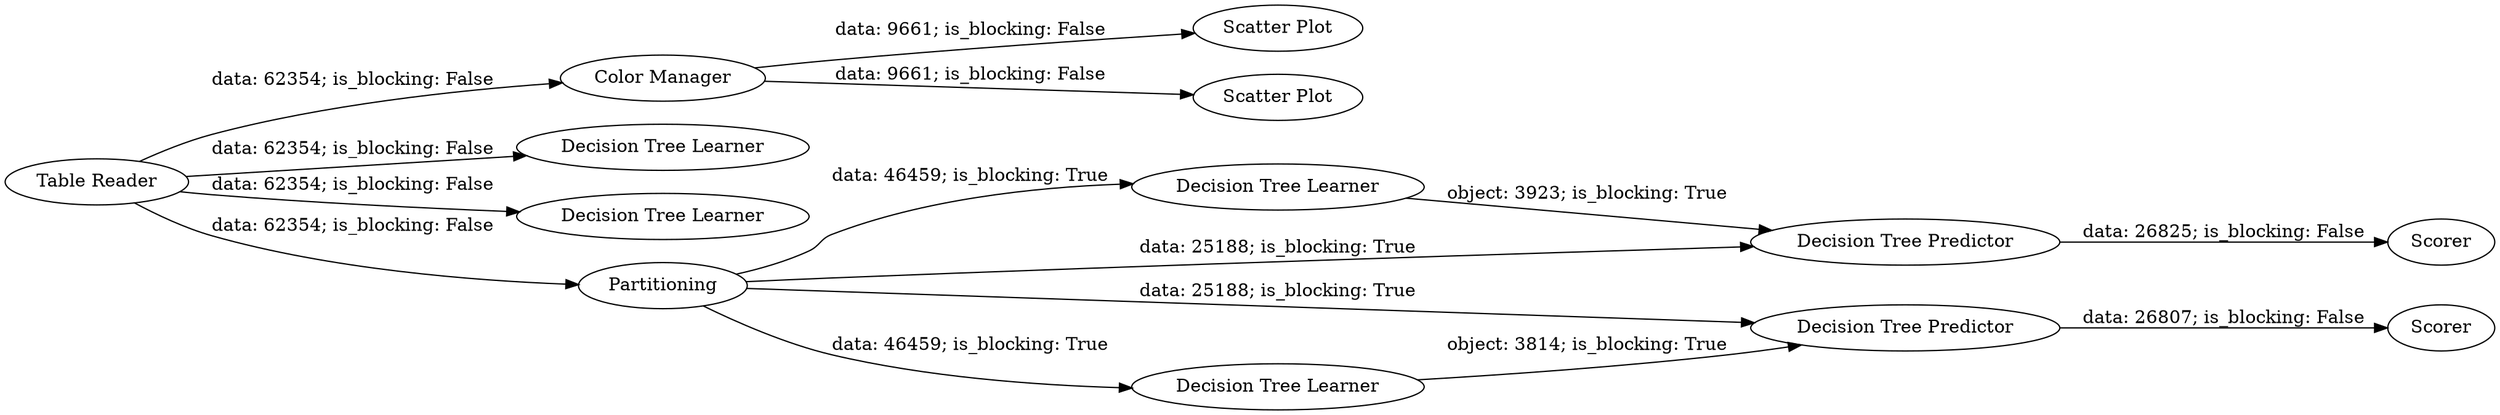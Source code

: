 digraph {
	"3975256704571552206_88" [label="Decision Tree Learner"]
	"3975256704571552206_93" [label=Scorer]
	"3975256704571552206_90" [label=Scorer]
	"3975256704571552206_81" [label="Color Manager"]
	"3975256704571552206_95" [label="Table Reader"]
	"3975256704571552206_85" [label="Decision Tree Learner"]
	"3975256704571552206_89" [label="Decision Tree Predictor"]
	"3975256704571552206_92" [label="Decision Tree Predictor"]
	"3975256704571552206_83" [label="Scatter Plot"]
	"3975256704571552206_87" [label="Decision Tree Learner"]
	"3975256704571552206_86" [label=Partitioning]
	"3975256704571552206_84" [label="Scatter Plot"]
	"3975256704571552206_91" [label="Decision Tree Learner"]
	"3975256704571552206_86" -> "3975256704571552206_91" [label="data: 46459; is_blocking: True"]
	"3975256704571552206_86" -> "3975256704571552206_88" [label="data: 46459; is_blocking: True"]
	"3975256704571552206_91" -> "3975256704571552206_92" [label="object: 3814; is_blocking: True"]
	"3975256704571552206_81" -> "3975256704571552206_83" [label="data: 9661; is_blocking: False"]
	"3975256704571552206_89" -> "3975256704571552206_90" [label="data: 26825; is_blocking: False"]
	"3975256704571552206_95" -> "3975256704571552206_87" [label="data: 62354; is_blocking: False"]
	"3975256704571552206_86" -> "3975256704571552206_89" [label="data: 25188; is_blocking: True"]
	"3975256704571552206_92" -> "3975256704571552206_93" [label="data: 26807; is_blocking: False"]
	"3975256704571552206_95" -> "3975256704571552206_81" [label="data: 62354; is_blocking: False"]
	"3975256704571552206_86" -> "3975256704571552206_92" [label="data: 25188; is_blocking: True"]
	"3975256704571552206_81" -> "3975256704571552206_84" [label="data: 9661; is_blocking: False"]
	"3975256704571552206_95" -> "3975256704571552206_86" [label="data: 62354; is_blocking: False"]
	"3975256704571552206_95" -> "3975256704571552206_85" [label="data: 62354; is_blocking: False"]
	"3975256704571552206_88" -> "3975256704571552206_89" [label="object: 3923; is_blocking: True"]
	rankdir=LR
}

